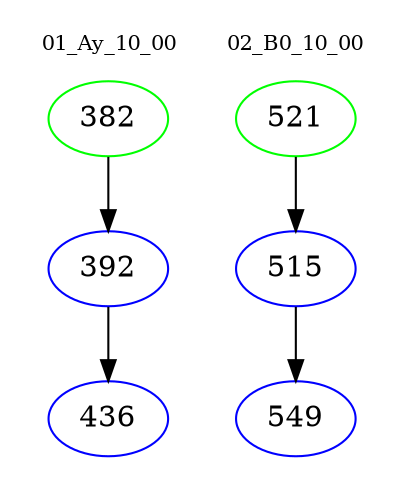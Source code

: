 digraph{
subgraph cluster_0 {
color = white
label = "01_Ay_10_00";
fontsize=10;
T0_382 [label="382", color="green"]
T0_382 -> T0_392 [color="black"]
T0_392 [label="392", color="blue"]
T0_392 -> T0_436 [color="black"]
T0_436 [label="436", color="blue"]
}
subgraph cluster_1 {
color = white
label = "02_B0_10_00";
fontsize=10;
T1_521 [label="521", color="green"]
T1_521 -> T1_515 [color="black"]
T1_515 [label="515", color="blue"]
T1_515 -> T1_549 [color="black"]
T1_549 [label="549", color="blue"]
}
}

